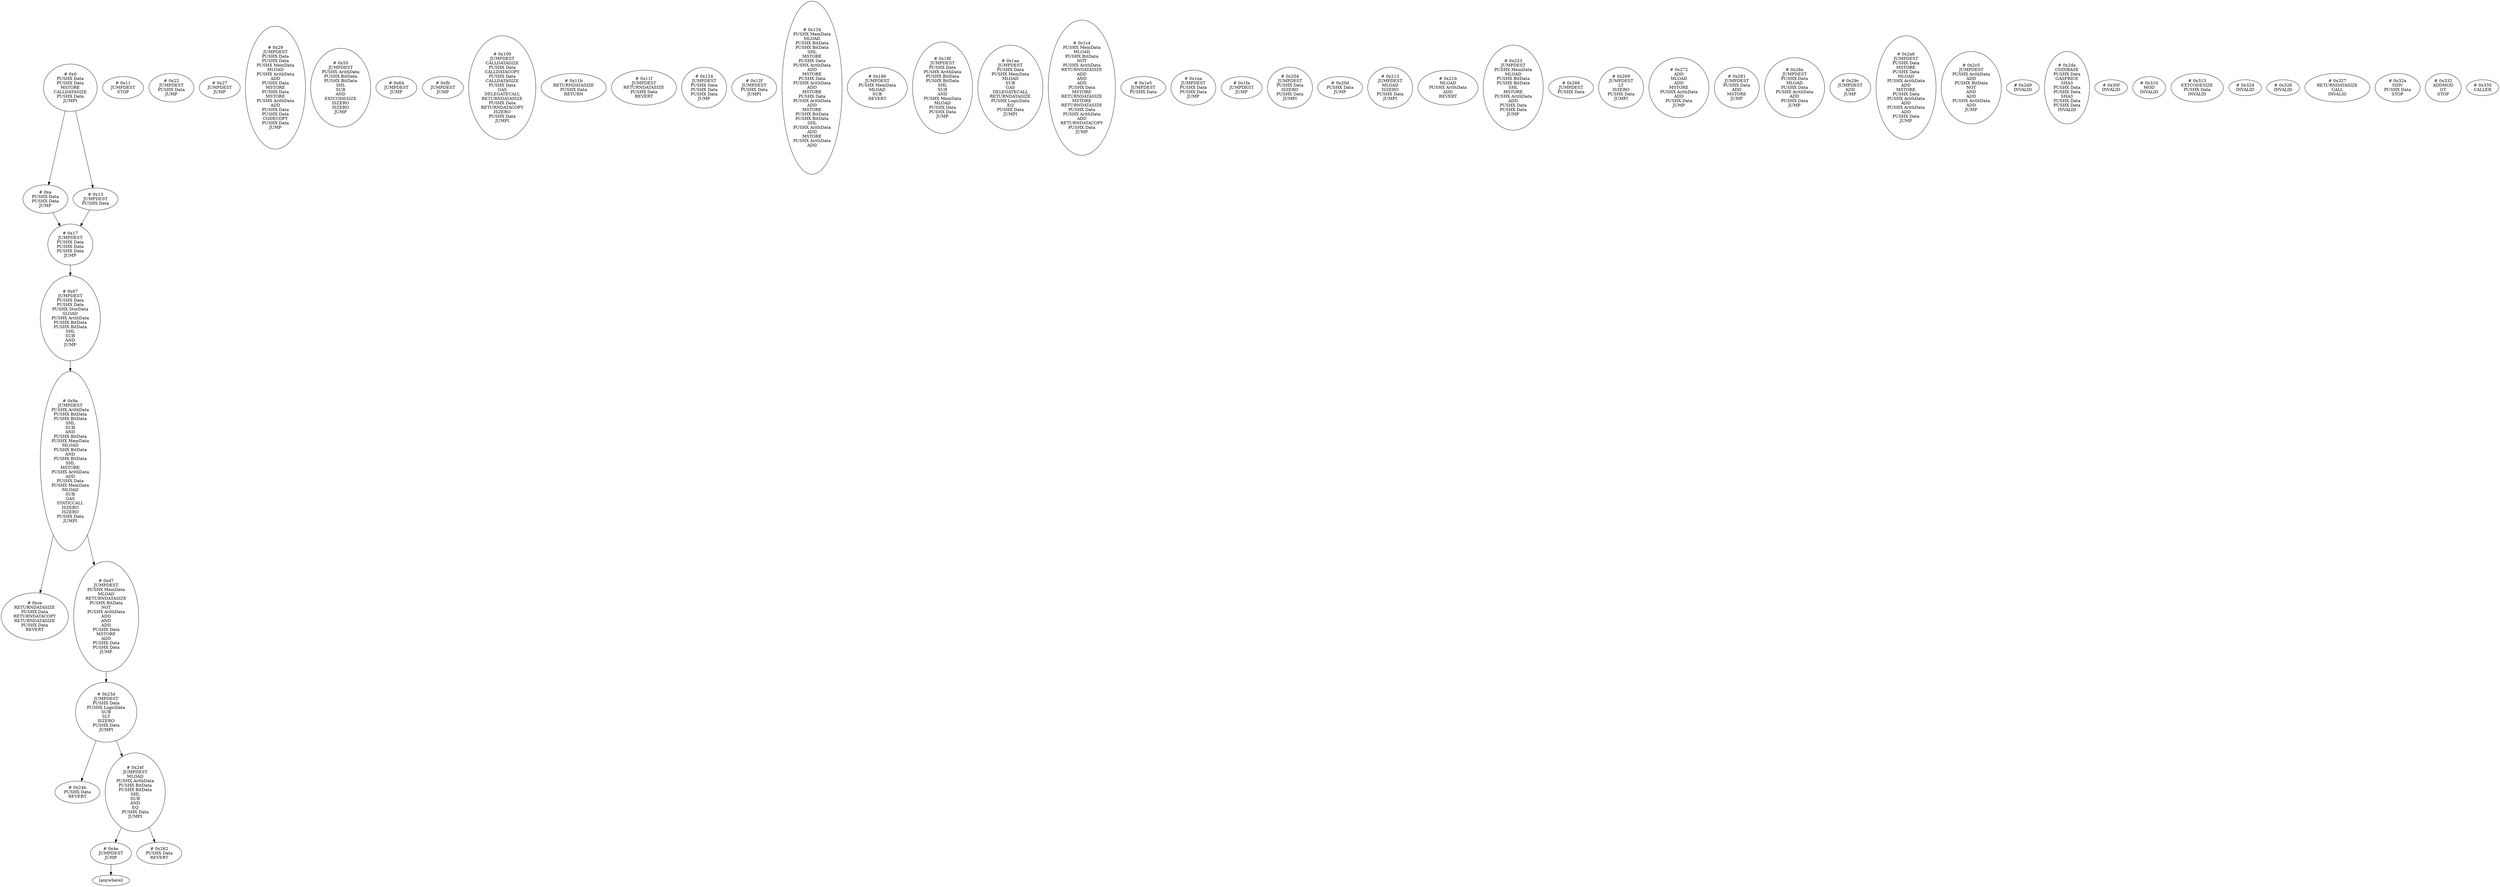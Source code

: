 /* Generated by GvGen v.1.0 (https://www.github.com/stricaud/gvgen) */

digraph G {
compound=true;
   node1 [label="[anywhere]"];
   node2 [label="# 0x0
PUSHX Data
PUSHX Data
MSTORE
CALLDATASIZE
PUSHX Data
JUMPI
"];
   node3 [label="# 0xa
PUSHX Data
PUSHX Data
JUMP
"];
   node4 [label="# 0x11
JUMPDEST
STOP
"];
   node5 [label="# 0x13
JUMPDEST
PUSHX Data
"];
   node6 [label="# 0x17
JUMPDEST
PUSHX Data
PUSHX Data
PUSHX Data
JUMP
"];
   node7 [label="# 0x22
JUMPDEST
PUSHX Data
JUMP
"];
   node8 [label="# 0x27
JUMPDEST
JUMP
"];
   node9 [label="# 0x29
JUMPDEST
PUSHX Data
PUSHX Data
PUSHX MemData
MLOAD
PUSHX ArithData
ADD
PUSHX Data
MSTORE
PUSHX Data
MSTORE
PUSHX ArithData
ADD
PUSHX Data
PUSHX Data
CODECOPY
PUSHX Data
JUMP
"];
   node10 [label="# 0x4e
JUMPDEST
JUMP
"];
   node11 [label="# 0x55
JUMPDEST
PUSHX ArithData
PUSHX BitData
PUSHX BitData
SHL
SUB
AND
EXTCODESIZE
ISZERO
ISZERO
JUMP
"];
   node12 [label="# 0x64
JUMPDEST
JUMP
"];
   node13 [label="# 0x67
JUMPDEST
PUSHX Data
PUSHX Data
PUSHX StorData
SLOAD
PUSHX ArithData
PUSHX BitData
PUSHX BitData
SHL
SUB
AND
JUMP
"];
   node14 [label="# 0x9a
JUMPDEST
PUSHX ArithData
PUSHX BitData
PUSHX BitData
SHL
SUB
AND
PUSHX BitData
PUSHX MemData
MLOAD
PUSHX BitData
AND
PUSHX BitData
SHL
MSTORE
PUSHX ArithData
ADD
PUSHX Data
PUSHX MemData
MLOAD
SUB
GAS
STATICCALL
ISZERO
ISZERO
PUSHX Data
JUMPI
"];
   node15 [label="# 0xce
RETURNDATASIZE
PUSHX Data
RETURNDATACOPY
RETURNDATASIZE
PUSHX Data
REVERT
"];
   node16 [label="# 0xd7
JUMPDEST
PUSHX MemData
MLOAD
RETURNDATASIZE
PUSHX BitData
NOT
PUSHX ArithData
ADD
AND
ADD
PUSHX Data
MSTORE
ADD
PUSHX Data
PUSHX Data
JUMP
"];
   node17 [label="# 0xfb
JUMPDEST
JUMP
"];
   node18 [label="# 0x100
JUMPDEST
CALLDATASIZE
PUSHX Data
CALLDATACOPY
PUSHX Data
CALLDATASIZE
PUSHX Data
GAS
DELEGATECALL
RETURNDATASIZE
PUSHX Data
RETURNDATACOPY
ISZERO
PUSHX Data
JUMPI
"];
   node19 [label="# 0x11b
RETURNDATASIZE
PUSHX Data
RETURN
"];
   node20 [label="# 0x11f
JUMPDEST
RETURNDATASIZE
PUSHX Data
REVERT
"];
   node21 [label="# 0x124
JUMPDEST
PUSHX Data
PUSHX Data
PUSHX Data
JUMP
"];
   node22 [label="# 0x12f
JUMPDEST
PUSHX Data
JUMPI
"];
   node23 [label="# 0x134
PUSHX MemData
MLOAD
PUSHX BitData
PUSHX BitData
SHL
MSTORE
PUSHX Data
PUSHX ArithData
ADD
MSTORE
PUSHX Data
PUSHX ArithData
ADD
MSTORE
PUSHX Data
PUSHX ArithData
ADD
MSTORE
PUSHX BitData
PUSHX BitData
SHL
PUSHX ArithData
ADD
MSTORE
PUSHX ArithData
ADD
"];
   node24 [label="# 0x186
JUMPDEST
PUSHX MemData
MLOAD
SUB
REVERT
"];
   node25 [label="# 0x18f
JUMPDEST
PUSHX Data
PUSHX ArithData
PUSHX BitData
PUSHX BitData
SHL
SUB
AND
PUSHX MemData
MLOAD
PUSHX Data
PUSHX Data
JUMP
"];
   node26 [label="# 0x1aa
JUMPDEST
PUSHX Data
PUSHX MemData
MLOAD
SUB
GAS
DELEGATECALL
RETURNDATASIZE
PUSHX LogicData
EQ
PUSHX Data
JUMPI
"];
   node27 [label="# 0x1c4
PUSHX MemData
MLOAD
PUSHX BitData
NOT
PUSHX ArithData
RETURNDATASIZE
ADD
AND
ADD
PUSHX Data
MSTORE
RETURNDATASIZE
MSTORE
RETURNDATASIZE
PUSHX Data
PUSHX ArithData
ADD
RETURNDATACOPY
PUSHX Data
JUMP
"];
   node28 [label="# 0x1e5
JUMPDEST
PUSHX Data
"];
   node29 [label="# 0x1ea
JUMPDEST
PUSHX Data
PUSHX Data
JUMP
"];
   node30 [label="# 0x1fa
JUMPDEST
JUMP
"];
   node31 [label="# 0x204
JUMPDEST
PUSHX Data
ISZERO
PUSHX Data
JUMPI
"];
   node32 [label="# 0x20d
PUSHX Data
JUMP
"];
   node33 [label="# 0x213
JUMPDEST
MLOAD
ISZERO
PUSHX Data
JUMPI
"];
   node34 [label="# 0x21b
MLOAD
PUSHX ArithData
ADD
REVERT
"];
   node35 [label="# 0x223
JUMPDEST
PUSHX MemData
MLOAD
PUSHX BitData
PUSHX BitData
SHL
MSTORE
PUSHX ArithData
ADD
PUSHX Data
PUSHX Data
JUMP
"];
   node36 [label="# 0x23d
JUMPDEST
PUSHX Data
PUSHX LogicData
SUB
SLT
ISZERO
PUSHX Data
JUMPI
"];
   node37 [label="# 0x24b
PUSHX Data
REVERT
"];
   node38 [label="# 0x24f
JUMPDEST
MLOAD
PUSHX ArithData
PUSHX BitData
PUSHX BitData
SHL
SUB
AND
EQ
PUSHX Data
JUMPI
"];
   node39 [label="# 0x262
PUSHX Data
REVERT
"];
   node40 [label="# 0x266
JUMPDEST
PUSHX Data
"];
   node41 [label="# 0x269
JUMPDEST
LT
ISZERO
PUSHX Data
JUMPI
"];
   node42 [label="# 0x272
ADD
MLOAD
ADD
MSTORE
PUSHX ArithData
ADD
PUSHX Data
JUMP
"];
   node43 [label="# 0x281
JUMPDEST
PUSHX Data
ADD
MSTORE
JUMP
"];
   node44 [label="# 0x28a
JUMPDEST
PUSHX Data
MLOAD
PUSHX Data
PUSHX ArithData
ADD
PUSHX Data
JUMP
"];
   node45 [label="# 0x29c
JUMPDEST
ADD
JUMP
"];
   node46 [label="# 0x2a6
JUMPDEST
PUSHX Data
MSTORE
PUSHX Data
MLOAD
PUSHX ArithData
ADD
MSTORE
PUSHX Data
PUSHX ArithData
ADD
PUSHX ArithData
ADD
PUSHX Data
JUMP
"];
   node47 [label="# 0x2c5
JUMPDEST
PUSHX ArithData
ADD
PUSHX BitData
NOT
AND
ADD
PUSHX ArithData
ADD
JUMP
"];
   node48 [label="# 0x2d9
INVALID
"];
   node49 [label="# 0x2da
COINBASE
PUSHX Data
GASPRICE
SHA3
PUSHX Data
PUSHX Data
SHA3
PUSHX Data
PUSHX Data
INVALID
"];
   node50 [label="# 0x30f
INVALID
"];
   node51 [label="# 0x310
MOD
INVALID
"];
   node52 [label="# 0x313
EXTCODESIZE
PUSHX Data
INVALID
"];
   node53 [label="# 0x324
INVALID
"];
   node54 [label="# 0x326
INVALID
"];
   node55 [label="# 0x327
RETURNDATASIZE
CALL
INVALID
"];
   node56 [label="# 0x32a
SDIV
PUSHX Data
STOP
"];
   node57 [label="# 0x332
ADDMOD
GT
STOP
"];
   node58 [label="# 0x335
CALLER
"];
node2->node5;
node2->node3;
node3->node6;
node5->node6;
node6->node13;
node10->node1;
node13->node14;
node14->node16;
node14->node15;
node16->node36;
node36->node38;
node36->node37;
node38->node10;
node38->node39;
}
